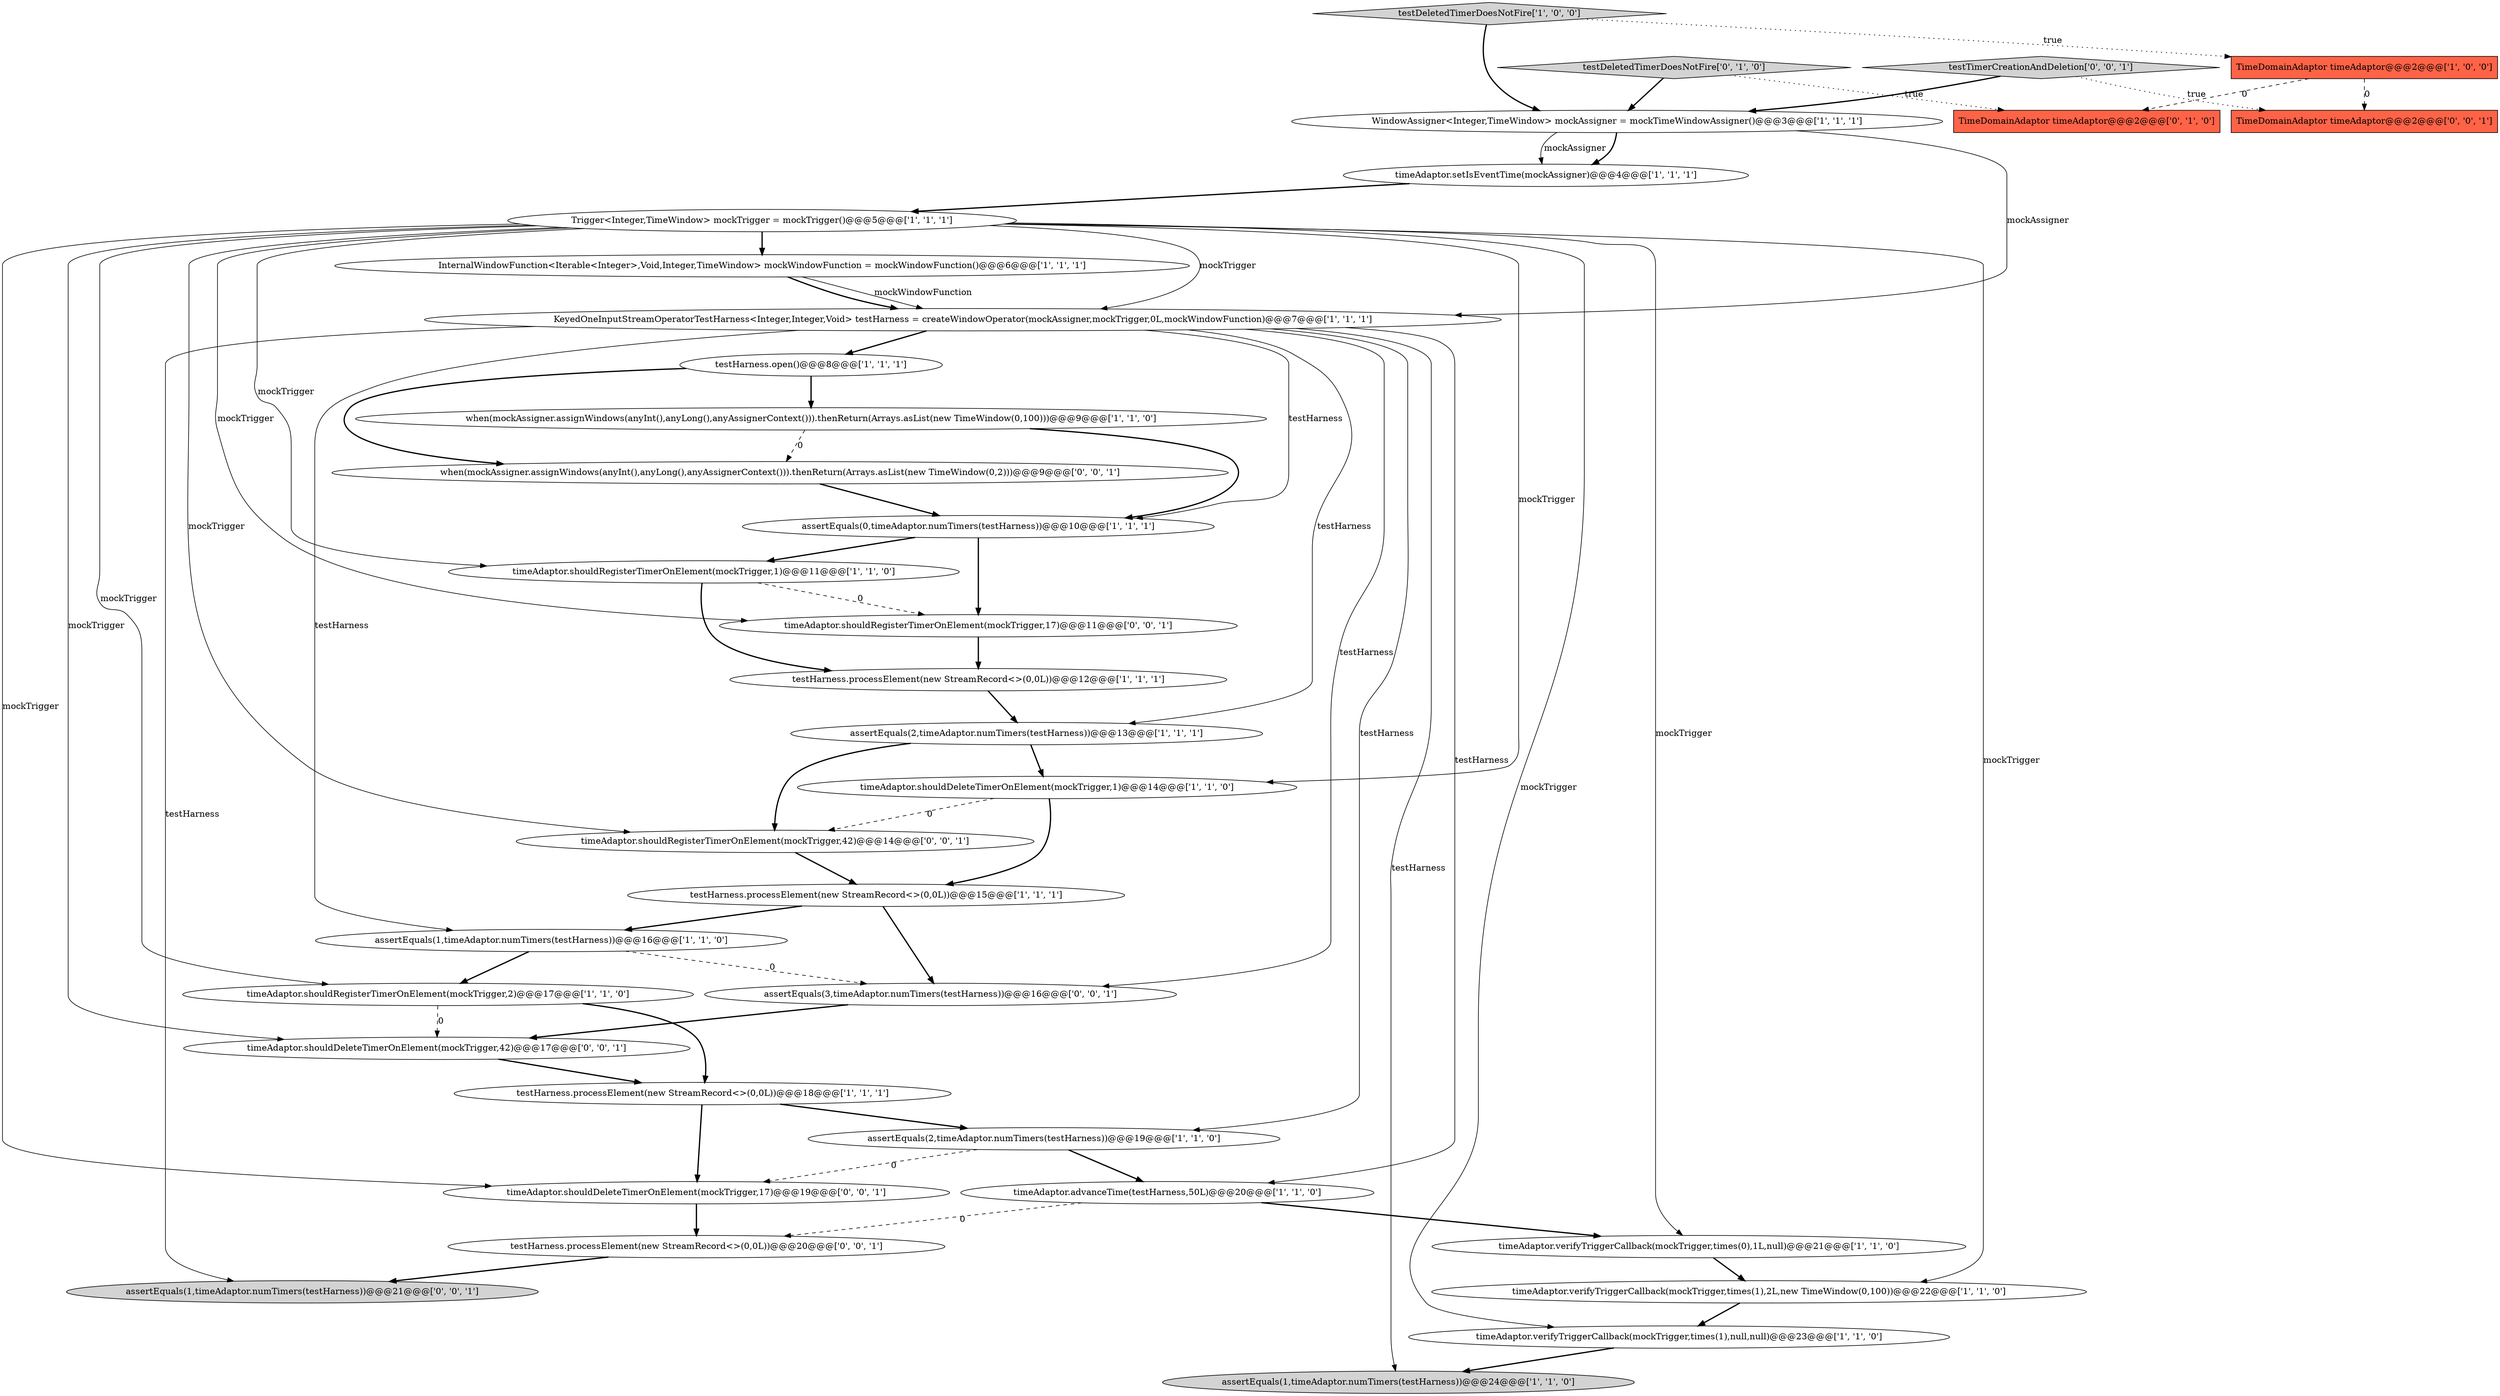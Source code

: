 digraph {
30 [style = filled, label = "when(mockAssigner.assignWindows(anyInt(),anyLong(),anyAssignerContext())).thenReturn(Arrays.asList(new TimeWindow(0,2)))@@@9@@@['0', '0', '1']", fillcolor = white, shape = ellipse image = "AAA0AAABBB3BBB"];
10 [style = filled, label = "timeAdaptor.shouldRegisterTimerOnElement(mockTrigger,2)@@@17@@@['1', '1', '0']", fillcolor = white, shape = ellipse image = "AAA0AAABBB1BBB"];
0 [style = filled, label = "assertEquals(1,timeAdaptor.numTimers(testHarness))@@@24@@@['1', '1', '0']", fillcolor = lightgray, shape = ellipse image = "AAA0AAABBB1BBB"];
8 [style = filled, label = "timeAdaptor.shouldDeleteTimerOnElement(mockTrigger,1)@@@14@@@['1', '1', '0']", fillcolor = white, shape = ellipse image = "AAA0AAABBB1BBB"];
13 [style = filled, label = "Trigger<Integer,TimeWindow> mockTrigger = mockTrigger()@@@5@@@['1', '1', '1']", fillcolor = white, shape = ellipse image = "AAA0AAABBB1BBB"];
19 [style = filled, label = "TimeDomainAdaptor timeAdaptor@@@2@@@['1', '0', '0']", fillcolor = tomato, shape = box image = "AAA1AAABBB1BBB"];
20 [style = filled, label = "testHarness.processElement(new StreamRecord<>(0,0L))@@@12@@@['1', '1', '1']", fillcolor = white, shape = ellipse image = "AAA0AAABBB1BBB"];
3 [style = filled, label = "testHarness.open()@@@8@@@['1', '1', '1']", fillcolor = white, shape = ellipse image = "AAA0AAABBB1BBB"];
12 [style = filled, label = "timeAdaptor.advanceTime(testHarness,50L)@@@20@@@['1', '1', '0']", fillcolor = white, shape = ellipse image = "AAA0AAABBB1BBB"];
31 [style = filled, label = "timeAdaptor.shouldDeleteTimerOnElement(mockTrigger,17)@@@19@@@['0', '0', '1']", fillcolor = white, shape = ellipse image = "AAA0AAABBB3BBB"];
9 [style = filled, label = "timeAdaptor.setIsEventTime(mockAssigner)@@@4@@@['1', '1', '1']", fillcolor = white, shape = ellipse image = "AAA0AAABBB1BBB"];
18 [style = filled, label = "assertEquals(1,timeAdaptor.numTimers(testHarness))@@@16@@@['1', '1', '0']", fillcolor = white, shape = ellipse image = "AAA0AAABBB1BBB"];
17 [style = filled, label = "timeAdaptor.shouldRegisterTimerOnElement(mockTrigger,1)@@@11@@@['1', '1', '0']", fillcolor = white, shape = ellipse image = "AAA0AAABBB1BBB"];
4 [style = filled, label = "testHarness.processElement(new StreamRecord<>(0,0L))@@@18@@@['1', '1', '1']", fillcolor = white, shape = ellipse image = "AAA0AAABBB1BBB"];
16 [style = filled, label = "KeyedOneInputStreamOperatorTestHarness<Integer,Integer,Void> testHarness = createWindowOperator(mockAssigner,mockTrigger,0L,mockWindowFunction)@@@7@@@['1', '1', '1']", fillcolor = white, shape = ellipse image = "AAA0AAABBB1BBB"];
5 [style = filled, label = "timeAdaptor.verifyTriggerCallback(mockTrigger,times(1),null,null)@@@23@@@['1', '1', '0']", fillcolor = white, shape = ellipse image = "AAA0AAABBB1BBB"];
29 [style = filled, label = "timeAdaptor.shouldDeleteTimerOnElement(mockTrigger,42)@@@17@@@['0', '0', '1']", fillcolor = white, shape = ellipse image = "AAA0AAABBB3BBB"];
2 [style = filled, label = "assertEquals(2,timeAdaptor.numTimers(testHarness))@@@13@@@['1', '1', '1']", fillcolor = white, shape = ellipse image = "AAA0AAABBB1BBB"];
26 [style = filled, label = "timeAdaptor.shouldRegisterTimerOnElement(mockTrigger,42)@@@14@@@['0', '0', '1']", fillcolor = white, shape = ellipse image = "AAA0AAABBB3BBB"];
1 [style = filled, label = "timeAdaptor.verifyTriggerCallback(mockTrigger,times(1),2L,new TimeWindow(0,100))@@@22@@@['1', '1', '0']", fillcolor = white, shape = ellipse image = "AAA0AAABBB1BBB"];
22 [style = filled, label = "timeAdaptor.verifyTriggerCallback(mockTrigger,times(0),1L,null)@@@21@@@['1', '1', '0']", fillcolor = white, shape = ellipse image = "AAA0AAABBB1BBB"];
21 [style = filled, label = "testDeletedTimerDoesNotFire['1', '0', '0']", fillcolor = lightgray, shape = diamond image = "AAA0AAABBB1BBB"];
15 [style = filled, label = "InternalWindowFunction<Iterable<Integer>,Void,Integer,TimeWindow> mockWindowFunction = mockWindowFunction()@@@6@@@['1', '1', '1']", fillcolor = white, shape = ellipse image = "AAA0AAABBB1BBB"];
7 [style = filled, label = "when(mockAssigner.assignWindows(anyInt(),anyLong(),anyAssignerContext())).thenReturn(Arrays.asList(new TimeWindow(0,100)))@@@9@@@['1', '1', '0']", fillcolor = white, shape = ellipse image = "AAA0AAABBB1BBB"];
28 [style = filled, label = "timeAdaptor.shouldRegisterTimerOnElement(mockTrigger,17)@@@11@@@['0', '0', '1']", fillcolor = white, shape = ellipse image = "AAA0AAABBB3BBB"];
34 [style = filled, label = "TimeDomainAdaptor timeAdaptor@@@2@@@['0', '0', '1']", fillcolor = tomato, shape = box image = "AAA0AAABBB3BBB"];
24 [style = filled, label = "TimeDomainAdaptor timeAdaptor@@@2@@@['0', '1', '0']", fillcolor = tomato, shape = box image = "AAA1AAABBB2BBB"];
25 [style = filled, label = "testDeletedTimerDoesNotFire['0', '1', '0']", fillcolor = lightgray, shape = diamond image = "AAA0AAABBB2BBB"];
6 [style = filled, label = "assertEquals(0,timeAdaptor.numTimers(testHarness))@@@10@@@['1', '1', '1']", fillcolor = white, shape = ellipse image = "AAA0AAABBB1BBB"];
33 [style = filled, label = "testHarness.processElement(new StreamRecord<>(0,0L))@@@20@@@['0', '0', '1']", fillcolor = white, shape = ellipse image = "AAA0AAABBB3BBB"];
35 [style = filled, label = "assertEquals(3,timeAdaptor.numTimers(testHarness))@@@16@@@['0', '0', '1']", fillcolor = white, shape = ellipse image = "AAA0AAABBB3BBB"];
14 [style = filled, label = "assertEquals(2,timeAdaptor.numTimers(testHarness))@@@19@@@['1', '1', '0']", fillcolor = white, shape = ellipse image = "AAA0AAABBB1BBB"];
23 [style = filled, label = "WindowAssigner<Integer,TimeWindow> mockAssigner = mockTimeWindowAssigner()@@@3@@@['1', '1', '1']", fillcolor = white, shape = ellipse image = "AAA0AAABBB1BBB"];
32 [style = filled, label = "testTimerCreationAndDeletion['0', '0', '1']", fillcolor = lightgray, shape = diamond image = "AAA0AAABBB3BBB"];
27 [style = filled, label = "assertEquals(1,timeAdaptor.numTimers(testHarness))@@@21@@@['0', '0', '1']", fillcolor = lightgray, shape = ellipse image = "AAA0AAABBB3BBB"];
11 [style = filled, label = "testHarness.processElement(new StreamRecord<>(0,0L))@@@15@@@['1', '1', '1']", fillcolor = white, shape = ellipse image = "AAA0AAABBB1BBB"];
1->5 [style = bold, label=""];
6->17 [style = bold, label=""];
16->3 [style = bold, label=""];
4->14 [style = bold, label=""];
15->16 [style = solid, label="mockWindowFunction"];
2->26 [style = bold, label=""];
29->4 [style = bold, label=""];
32->23 [style = bold, label=""];
35->29 [style = bold, label=""];
13->22 [style = solid, label="mockTrigger"];
32->34 [style = dotted, label="true"];
12->33 [style = dashed, label="0"];
28->20 [style = bold, label=""];
25->23 [style = bold, label=""];
12->22 [style = bold, label=""];
25->24 [style = dotted, label="true"];
10->29 [style = dashed, label="0"];
16->18 [style = solid, label="testHarness"];
15->16 [style = bold, label=""];
30->6 [style = bold, label=""];
13->8 [style = solid, label="mockTrigger"];
16->12 [style = solid, label="testHarness"];
16->0 [style = solid, label="testHarness"];
16->27 [style = solid, label="testHarness"];
16->35 [style = solid, label="testHarness"];
11->18 [style = bold, label=""];
26->11 [style = bold, label=""];
16->2 [style = solid, label="testHarness"];
11->35 [style = bold, label=""];
33->27 [style = bold, label=""];
18->35 [style = dashed, label="0"];
20->2 [style = bold, label=""];
13->17 [style = solid, label="mockTrigger"];
17->28 [style = dashed, label="0"];
4->31 [style = bold, label=""];
19->34 [style = dashed, label="0"];
23->16 [style = solid, label="mockAssigner"];
13->26 [style = solid, label="mockTrigger"];
13->5 [style = solid, label="mockTrigger"];
18->10 [style = bold, label=""];
5->0 [style = bold, label=""];
3->7 [style = bold, label=""];
13->28 [style = solid, label="mockTrigger"];
31->33 [style = bold, label=""];
14->12 [style = bold, label=""];
21->19 [style = dotted, label="true"];
13->29 [style = solid, label="mockTrigger"];
13->10 [style = solid, label="mockTrigger"];
13->16 [style = solid, label="mockTrigger"];
7->6 [style = bold, label=""];
7->30 [style = dashed, label="0"];
10->4 [style = bold, label=""];
17->20 [style = bold, label=""];
19->24 [style = dashed, label="0"];
13->15 [style = bold, label=""];
22->1 [style = bold, label=""];
16->14 [style = solid, label="testHarness"];
23->9 [style = bold, label=""];
13->31 [style = solid, label="mockTrigger"];
13->1 [style = solid, label="mockTrigger"];
16->6 [style = solid, label="testHarness"];
23->9 [style = solid, label="mockAssigner"];
8->11 [style = bold, label=""];
3->30 [style = bold, label=""];
8->26 [style = dashed, label="0"];
2->8 [style = bold, label=""];
6->28 [style = bold, label=""];
9->13 [style = bold, label=""];
21->23 [style = bold, label=""];
14->31 [style = dashed, label="0"];
}

